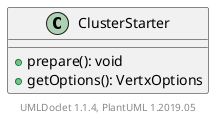 @startuml

    class ClusterStarter [[ClusterStarter.html]] {
        +prepare(): void
        +getOptions(): VertxOptions
    }


    center footer UMLDoclet 1.1.4, PlantUML 1.2019.05
@enduml
